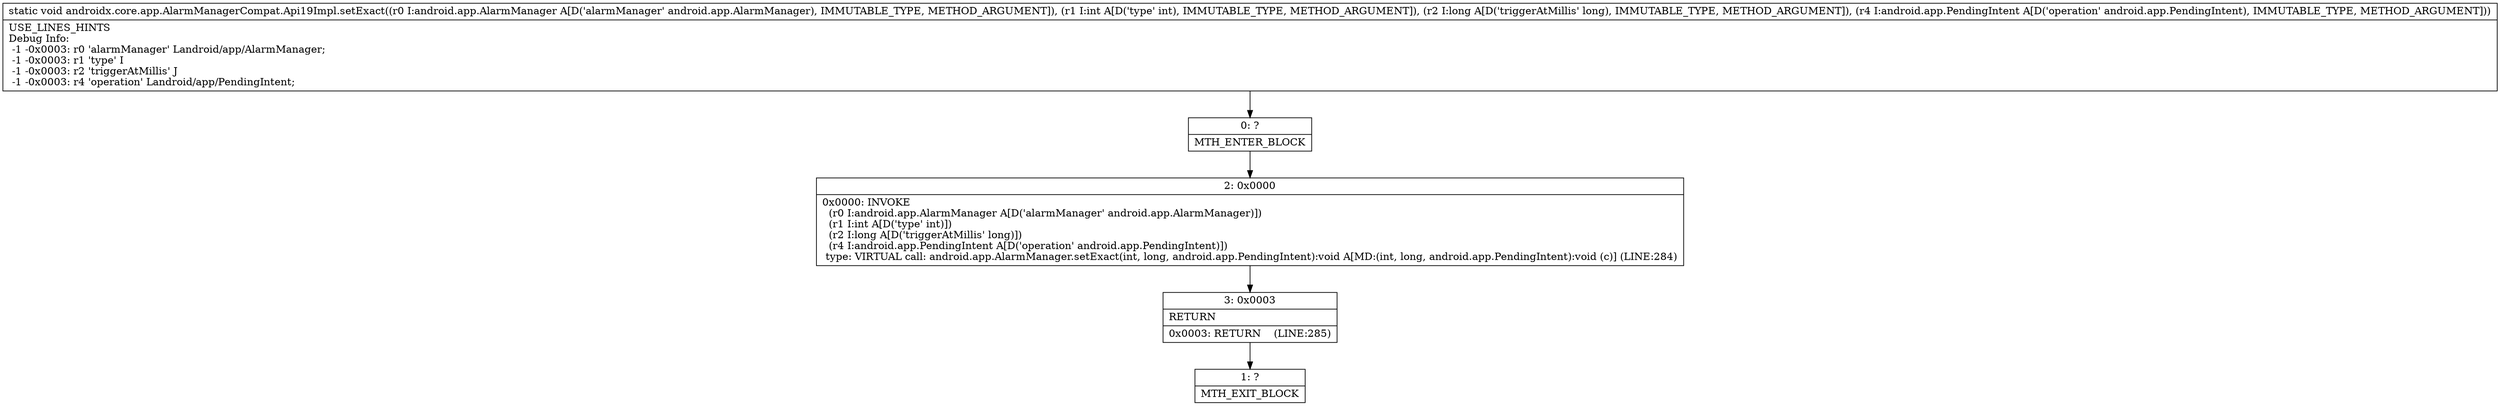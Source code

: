 digraph "CFG forandroidx.core.app.AlarmManagerCompat.Api19Impl.setExact(Landroid\/app\/AlarmManager;IJLandroid\/app\/PendingIntent;)V" {
Node_0 [shape=record,label="{0\:\ ?|MTH_ENTER_BLOCK\l}"];
Node_2 [shape=record,label="{2\:\ 0x0000|0x0000: INVOKE  \l  (r0 I:android.app.AlarmManager A[D('alarmManager' android.app.AlarmManager)])\l  (r1 I:int A[D('type' int)])\l  (r2 I:long A[D('triggerAtMillis' long)])\l  (r4 I:android.app.PendingIntent A[D('operation' android.app.PendingIntent)])\l type: VIRTUAL call: android.app.AlarmManager.setExact(int, long, android.app.PendingIntent):void A[MD:(int, long, android.app.PendingIntent):void (c)] (LINE:284)\l}"];
Node_3 [shape=record,label="{3\:\ 0x0003|RETURN\l|0x0003: RETURN    (LINE:285)\l}"];
Node_1 [shape=record,label="{1\:\ ?|MTH_EXIT_BLOCK\l}"];
MethodNode[shape=record,label="{static void androidx.core.app.AlarmManagerCompat.Api19Impl.setExact((r0 I:android.app.AlarmManager A[D('alarmManager' android.app.AlarmManager), IMMUTABLE_TYPE, METHOD_ARGUMENT]), (r1 I:int A[D('type' int), IMMUTABLE_TYPE, METHOD_ARGUMENT]), (r2 I:long A[D('triggerAtMillis' long), IMMUTABLE_TYPE, METHOD_ARGUMENT]), (r4 I:android.app.PendingIntent A[D('operation' android.app.PendingIntent), IMMUTABLE_TYPE, METHOD_ARGUMENT]))  | USE_LINES_HINTS\lDebug Info:\l  \-1 \-0x0003: r0 'alarmManager' Landroid\/app\/AlarmManager;\l  \-1 \-0x0003: r1 'type' I\l  \-1 \-0x0003: r2 'triggerAtMillis' J\l  \-1 \-0x0003: r4 'operation' Landroid\/app\/PendingIntent;\l}"];
MethodNode -> Node_0;Node_0 -> Node_2;
Node_2 -> Node_3;
Node_3 -> Node_1;
}

